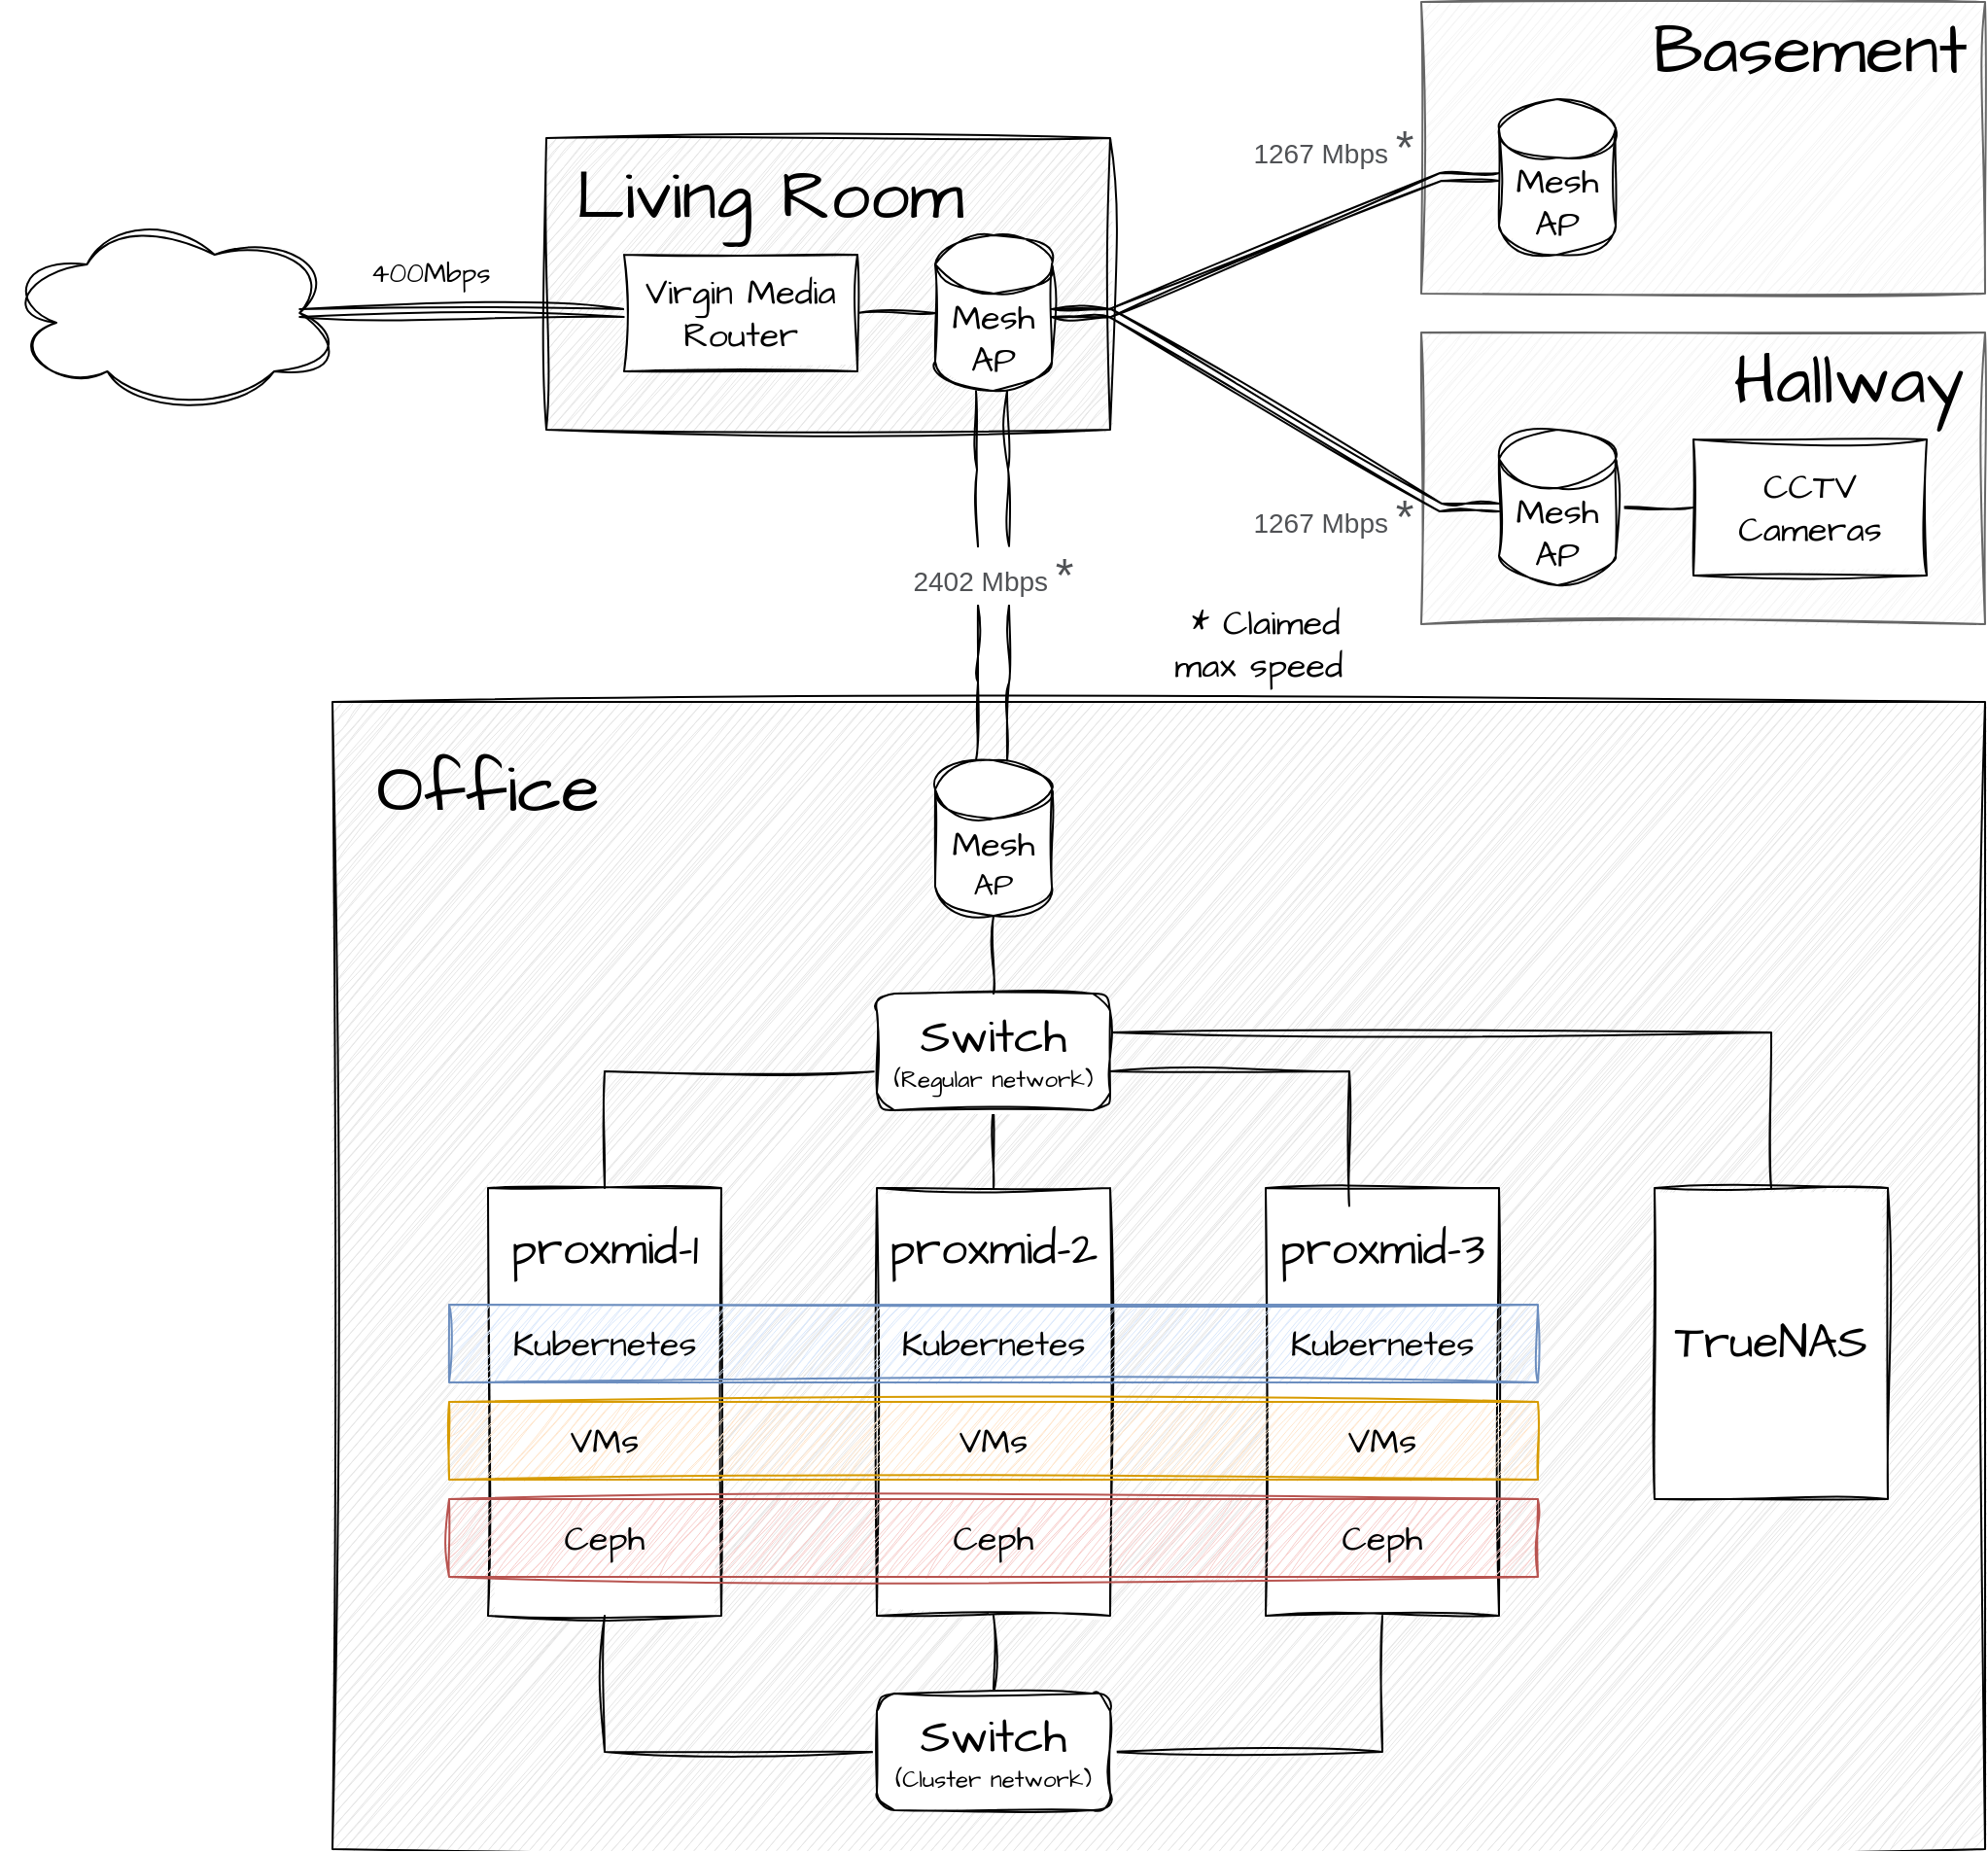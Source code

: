 <mxfile version="26.1.0">
  <diagram name="Page-1" id="xfU9pE6r9b9aJv9ZdJgF">
    <mxGraphModel dx="1227" dy="726" grid="1" gridSize="10" guides="1" tooltips="1" connect="1" arrows="1" fold="1" page="1" pageScale="1" pageWidth="827" pageHeight="1169" math="0" shadow="0">
      <root>
        <mxCell id="0" />
        <mxCell id="1" parent="0" />
        <mxCell id="U8OfBwTo37hnceXYN2hP-30" value="" style="rounded=0;whiteSpace=wrap;html=1;sketch=1;hachureGap=4;jiggle=2;curveFitting=1;fontFamily=Architects Daughter;fontSource=https%3A%2F%2Ffonts.googleapis.com%2Fcss%3Ffamily%3DArchitects%2BDaughter;fillColor=#E6E6E6;fillStyle=auto;strokeColor=default;" parent="1" vertex="1">
          <mxGeometry x="220" y="400" width="850" height="590" as="geometry" />
        </mxCell>
        <mxCell id="U8OfBwTo37hnceXYN2hP-28" value="" style="rounded=0;whiteSpace=wrap;html=1;sketch=1;hachureGap=4;jiggle=2;curveFitting=1;fontFamily=Architects Daughter;fontSource=https%3A%2F%2Ffonts.googleapis.com%2Fcss%3Ffamily%3DArchitects%2BDaughter;fillColor=#E6E6E6;" parent="1" vertex="1">
          <mxGeometry x="330" y="110" width="290" height="150" as="geometry" />
        </mxCell>
        <mxCell id="U8OfBwTo37hnceXYN2hP-2" value="&lt;font style=&quot;font-size: 24px;&quot;&gt;proxmid-1&lt;/font&gt;&lt;div&gt;&lt;font size=&quot;3&quot;&gt;&lt;br&gt;&lt;/font&gt;&lt;/div&gt;&lt;div&gt;&lt;font size=&quot;3&quot;&gt;&lt;br&gt;&lt;/font&gt;&lt;/div&gt;&lt;div&gt;&lt;font size=&quot;3&quot;&gt;&lt;br&gt;&lt;/font&gt;&lt;/div&gt;&lt;div&gt;&lt;font size=&quot;3&quot;&gt;&lt;br&gt;&lt;/font&gt;&lt;/div&gt;&lt;div&gt;&lt;font size=&quot;3&quot;&gt;&lt;br&gt;&lt;/font&gt;&lt;/div&gt;&lt;div&gt;&lt;font size=&quot;3&quot;&gt;&lt;br&gt;&lt;/font&gt;&lt;/div&gt;&lt;div&gt;&lt;font size=&quot;3&quot;&gt;&lt;br&gt;&lt;/font&gt;&lt;/div&gt;&lt;div&gt;&lt;font style=&quot;font-size: 18px;&quot;&gt;&lt;br&gt;&lt;/font&gt;&lt;/div&gt;" style="rounded=0;whiteSpace=wrap;html=1;sketch=1;hachureGap=4;jiggle=2;curveFitting=1;fontFamily=Architects Daughter;fontSource=https%3A%2F%2Ffonts.googleapis.com%2Fcss%3Ffamily%3DArchitects%2BDaughter;glass=0;" parent="1" vertex="1">
          <mxGeometry x="300" y="650" width="120" height="220" as="geometry" />
        </mxCell>
        <mxCell id="U8OfBwTo37hnceXYN2hP-4" value="&lt;font style=&quot;font-size: 24px;&quot;&gt;proxmid-3&lt;/font&gt;&lt;div&gt;&lt;font size=&quot;3&quot;&gt;&lt;br&gt;&lt;/font&gt;&lt;/div&gt;&lt;div&gt;&lt;font size=&quot;3&quot;&gt;&lt;br&gt;&lt;/font&gt;&lt;/div&gt;&lt;div&gt;&lt;font size=&quot;3&quot;&gt;&lt;br&gt;&lt;/font&gt;&lt;/div&gt;&lt;div&gt;&lt;font size=&quot;3&quot;&gt;&lt;br&gt;&lt;/font&gt;&lt;/div&gt;&lt;div&gt;&lt;font size=&quot;3&quot;&gt;&lt;br&gt;&lt;/font&gt;&lt;/div&gt;&lt;div&gt;&lt;font size=&quot;3&quot;&gt;&lt;br&gt;&lt;/font&gt;&lt;/div&gt;&lt;div&gt;&lt;font size=&quot;3&quot;&gt;&lt;br&gt;&lt;/font&gt;&lt;/div&gt;&lt;div&gt;&lt;font style=&quot;font-size: 18px;&quot;&gt;&lt;br&gt;&lt;/font&gt;&lt;/div&gt;" style="rounded=0;whiteSpace=wrap;html=1;sketch=1;hachureGap=4;jiggle=2;curveFitting=1;fontFamily=Architects Daughter;fontSource=https%3A%2F%2Ffonts.googleapis.com%2Fcss%3Ffamily%3DArchitects%2BDaughter;" parent="1" vertex="1">
          <mxGeometry x="700" y="650" width="120" height="220" as="geometry" />
        </mxCell>
        <mxCell id="U8OfBwTo37hnceXYN2hP-5" value="&lt;font style=&quot;font-size: 24px;&quot;&gt;proxmid-2&lt;/font&gt;&lt;div&gt;&lt;font size=&quot;3&quot;&gt;&lt;br&gt;&lt;/font&gt;&lt;/div&gt;&lt;div&gt;&lt;font size=&quot;3&quot;&gt;&lt;br&gt;&lt;/font&gt;&lt;/div&gt;&lt;div&gt;&lt;font size=&quot;3&quot;&gt;&lt;br&gt;&lt;/font&gt;&lt;/div&gt;&lt;div&gt;&lt;font size=&quot;3&quot;&gt;&lt;br&gt;&lt;/font&gt;&lt;/div&gt;&lt;div&gt;&lt;font size=&quot;3&quot;&gt;&lt;br&gt;&lt;/font&gt;&lt;/div&gt;&lt;div&gt;&lt;font size=&quot;3&quot;&gt;&lt;br&gt;&lt;/font&gt;&lt;/div&gt;&lt;div&gt;&lt;font size=&quot;3&quot;&gt;&lt;br&gt;&lt;/font&gt;&lt;/div&gt;&lt;div&gt;&lt;font style=&quot;font-size: 18px;&quot;&gt;&lt;br&gt;&lt;/font&gt;&lt;/div&gt;" style="rounded=0;whiteSpace=wrap;html=1;sketch=1;hachureGap=4;jiggle=2;curveFitting=1;fontFamily=Architects Daughter;fontSource=https%3A%2F%2Ffonts.googleapis.com%2Fcss%3Ffamily%3DArchitects%2BDaughter;" parent="1" vertex="1">
          <mxGeometry x="500" y="650" width="120" height="220" as="geometry" />
        </mxCell>
        <mxCell id="U8OfBwTo37hnceXYN2hP-8" style="edgeStyle=orthogonalEdgeStyle;rounded=0;sketch=1;hachureGap=4;jiggle=2;curveFitting=1;orthogonalLoop=1;jettySize=auto;html=1;fontFamily=Architects Daughter;fontSource=https%3A%2F%2Ffonts.googleapis.com%2Fcss%3Ffamily%3DArchitects%2BDaughter;startArrow=none;startFill=0;endArrow=none;" parent="1" source="U8OfBwTo37hnceXYN2hP-6" target="U8OfBwTo37hnceXYN2hP-5" edge="1">
          <mxGeometry relative="1" as="geometry" />
        </mxCell>
        <mxCell id="U8OfBwTo37hnceXYN2hP-9" style="edgeStyle=orthogonalEdgeStyle;rounded=0;sketch=1;hachureGap=4;jiggle=2;curveFitting=1;orthogonalLoop=1;jettySize=auto;html=1;fontFamily=Architects Daughter;fontSource=https%3A%2F%2Ffonts.googleapis.com%2Fcss%3Ffamily%3DArchitects%2BDaughter;endArrow=none;startFill=0;" parent="1" source="U8OfBwTo37hnceXYN2hP-6" target="U8OfBwTo37hnceXYN2hP-2" edge="1">
          <mxGeometry relative="1" as="geometry">
            <Array as="points">
              <mxPoint x="360" y="590" />
            </Array>
          </mxGeometry>
        </mxCell>
        <mxCell id="U8OfBwTo37hnceXYN2hP-21" style="edgeStyle=orthogonalEdgeStyle;rounded=0;sketch=1;hachureGap=4;jiggle=2;curveFitting=1;orthogonalLoop=1;jettySize=auto;html=1;fontFamily=Architects Daughter;fontSource=https%3A%2F%2Ffonts.googleapis.com%2Fcss%3Ffamily%3DArchitects%2BDaughter;startArrow=none;startFill=0;endArrow=none;" parent="1" source="U8OfBwTo37hnceXYN2hP-6" target="U8OfBwTo37hnceXYN2hP-19" edge="1">
          <mxGeometry relative="1" as="geometry">
            <Array as="points">
              <mxPoint x="960" y="570" />
            </Array>
          </mxGeometry>
        </mxCell>
        <mxCell id="U8OfBwTo37hnceXYN2hP-6" value="&lt;font style=&quot;font-size: 24px;&quot;&gt;Switch&lt;/font&gt;&lt;div&gt;&lt;font style=&quot;font-size: 12px;&quot;&gt;(Regular network)&lt;/font&gt;&lt;/div&gt;" style="rounded=1;whiteSpace=wrap;html=1;sketch=1;hachureGap=4;jiggle=2;curveFitting=1;fontFamily=Architects Daughter;fontSource=https%3A%2F%2Ffonts.googleapis.com%2Fcss%3Ffamily%3DArchitects%2BDaughter;" parent="1" vertex="1">
          <mxGeometry x="500" y="550" width="120" height="60" as="geometry" />
        </mxCell>
        <mxCell id="U8OfBwTo37hnceXYN2hP-11" style="edgeStyle=orthogonalEdgeStyle;rounded=0;sketch=1;hachureGap=4;jiggle=2;curveFitting=1;orthogonalLoop=1;jettySize=auto;html=1;fontFamily=Architects Daughter;fontSource=https%3A%2F%2Ffonts.googleapis.com%2Fcss%3Ffamily%3DArchitects%2BDaughter;endArrow=none;startFill=0;" parent="1" source="U8OfBwTo37hnceXYN2hP-7" target="U8OfBwTo37hnceXYN2hP-2" edge="1">
          <mxGeometry relative="1" as="geometry" />
        </mxCell>
        <mxCell id="U8OfBwTo37hnceXYN2hP-12" style="edgeStyle=orthogonalEdgeStyle;rounded=0;sketch=1;hachureGap=4;jiggle=2;curveFitting=1;orthogonalLoop=1;jettySize=auto;html=1;fontFamily=Architects Daughter;fontSource=https%3A%2F%2Ffonts.googleapis.com%2Fcss%3Ffamily%3DArchitects%2BDaughter;endArrow=none;startFill=0;" parent="1" source="U8OfBwTo37hnceXYN2hP-7" target="U8OfBwTo37hnceXYN2hP-5" edge="1">
          <mxGeometry relative="1" as="geometry" />
        </mxCell>
        <mxCell id="U8OfBwTo37hnceXYN2hP-13" style="edgeStyle=orthogonalEdgeStyle;rounded=0;sketch=1;hachureGap=4;jiggle=2;curveFitting=1;orthogonalLoop=1;jettySize=auto;html=1;fontFamily=Architects Daughter;fontSource=https%3A%2F%2Ffonts.googleapis.com%2Fcss%3Ffamily%3DArchitects%2BDaughter;endArrow=none;startFill=0;" parent="1" source="U8OfBwTo37hnceXYN2hP-7" target="U8OfBwTo37hnceXYN2hP-4" edge="1">
          <mxGeometry relative="1" as="geometry" />
        </mxCell>
        <mxCell id="U8OfBwTo37hnceXYN2hP-7" value="&lt;font style=&quot;font-size: 24px;&quot;&gt;Switch&lt;/font&gt;&lt;div&gt;(Cluster network)&lt;/div&gt;" style="rounded=1;whiteSpace=wrap;html=1;sketch=1;hachureGap=4;jiggle=2;curveFitting=1;fontFamily=Architects Daughter;fontSource=https%3A%2F%2Ffonts.googleapis.com%2Fcss%3Ffamily%3DArchitects%2BDaughter;" parent="1" vertex="1">
          <mxGeometry x="500" y="910" width="120" height="60" as="geometry" />
        </mxCell>
        <mxCell id="U8OfBwTo37hnceXYN2hP-10" style="edgeStyle=orthogonalEdgeStyle;rounded=0;sketch=1;hachureGap=4;jiggle=2;curveFitting=1;orthogonalLoop=1;jettySize=auto;html=1;entryX=0.358;entryY=0.042;entryDx=0;entryDy=0;entryPerimeter=0;fontFamily=Architects Daughter;fontSource=https%3A%2F%2Ffonts.googleapis.com%2Fcss%3Ffamily%3DArchitects%2BDaughter;startArrow=none;startFill=0;endArrow=none;" parent="1" source="U8OfBwTo37hnceXYN2hP-6" target="U8OfBwTo37hnceXYN2hP-4" edge="1">
          <mxGeometry relative="1" as="geometry">
            <Array as="points">
              <mxPoint x="743" y="590" />
            </Array>
          </mxGeometry>
        </mxCell>
        <mxCell id="U8OfBwTo37hnceXYN2hP-15" style="edgeStyle=orthogonalEdgeStyle;rounded=0;sketch=1;hachureGap=4;jiggle=2;curveFitting=1;orthogonalLoop=1;jettySize=auto;html=1;fontFamily=Architects Daughter;fontSource=https%3A%2F%2Ffonts.googleapis.com%2Fcss%3Ffamily%3DArchitects%2BDaughter;endArrow=none;startFill=0;" parent="1" source="U8OfBwTo37hnceXYN2hP-14" target="U8OfBwTo37hnceXYN2hP-6" edge="1">
          <mxGeometry relative="1" as="geometry" />
        </mxCell>
        <mxCell id="U8OfBwTo37hnceXYN2hP-14" value="&lt;div&gt;&lt;font style=&quot;font-size: 18px;&quot;&gt;Mesh&lt;/font&gt;&lt;/div&gt;&lt;div&gt;&lt;font size=&quot;3&quot;&gt;AP&lt;/font&gt;&lt;/div&gt;" style="shape=cylinder3;whiteSpace=wrap;html=1;boundedLbl=1;backgroundOutline=1;size=15;sketch=1;hachureGap=4;jiggle=2;curveFitting=1;fontFamily=Architects Daughter;fontSource=https%3A%2F%2Ffonts.googleapis.com%2Fcss%3Ffamily%3DArchitects%2BDaughter;" parent="1" vertex="1">
          <mxGeometry x="530" y="430" width="60" height="80" as="geometry" />
        </mxCell>
        <mxCell id="U8OfBwTo37hnceXYN2hP-16" value="" style="rounded=0;whiteSpace=wrap;html=1;sketch=1;hachureGap=4;jiggle=2;curveFitting=1;fontFamily=Architects Daughter;fontSource=https%3A%2F%2Ffonts.googleapis.com%2Fcss%3Ffamily%3DArchitects%2BDaughter;fillColor=#f8cecc;strokeColor=#b85450;" parent="1" vertex="1">
          <mxGeometry x="280" y="810" width="560" height="40" as="geometry" />
        </mxCell>
        <mxCell id="U8OfBwTo37hnceXYN2hP-18" value="&lt;span style=&quot;caret-color: rgba(0, 0, 0, 0); color: rgba(0, 0, 0, 0); font-family: monospace; font-size: 0px; text-align: start; white-space: nowrap;&quot;&gt;%3CmxGraphModel%3E%3Croot%3E%3CmxCell%20id%3D%220%22%2F%3E%3CmxCell%20id%3D%221%22%20parent%3D%220%22%2F%3E%3CmxCell%20id%3D%222%22%20value%3D%22%26lt%3Bfont%20style%3D%26quot%3Bfont-size%3A%2018px%3B%26quot%3B%26gt%3BCeph%26lt%3B%2Ffont%26gt%3B%22%20style%3D%22text%3Bhtml%3D1%3Balign%3Dcenter%3BverticalAlign%3Dmiddle%3BwhiteSpace%3Dwrap%3Brounded%3D0%3BfontFamily%3DArchitects%20Daughter%3BfontSource%3Dhttps%253A%252F%252Ffonts.googleapis.com%252Fcss%253Ffamily%253DArchitects%252BDaughter%3B%22%20vertex%3D%221%22%20parent%3D%221%22%3E%3CmxGeometry%20x%3D%22450%22%20y%3D%22815%22%20width%3D%2260%22%20height%3D%2230%22%20as%3D%22geometry%22%2F%3E%3C%2FmxCell%3E%3C%2Froot%3E%3C%2FmxGraphModel%3E&lt;/span&gt;" style="rounded=0;whiteSpace=wrap;html=1;sketch=1;hachureGap=4;jiggle=2;curveFitting=1;fontFamily=Architects Daughter;fontSource=https%3A%2F%2Ffonts.googleapis.com%2Fcss%3Ffamily%3DArchitects%2BDaughter;fillColor=#ffe6cc;strokeColor=#d79b00;" parent="1" vertex="1">
          <mxGeometry x="280" y="760" width="560" height="40" as="geometry" />
        </mxCell>
        <mxCell id="U8OfBwTo37hnceXYN2hP-19" value="&lt;div&gt;&lt;font style=&quot;font-size: 24px;&quot;&gt;TrueNAS&lt;/font&gt;&lt;/div&gt;" style="rounded=0;whiteSpace=wrap;html=1;sketch=1;hachureGap=4;jiggle=2;curveFitting=1;fontFamily=Architects Daughter;fontSource=https%3A%2F%2Ffonts.googleapis.com%2Fcss%3Ffamily%3DArchitects%2BDaughter;" parent="1" vertex="1">
          <mxGeometry x="900" y="650" width="120" height="160" as="geometry" />
        </mxCell>
        <mxCell id="U8OfBwTo37hnceXYN2hP-22" value="&lt;font style=&quot;font-size: 18px;&quot;&gt;Mesh AP&lt;/font&gt;" style="shape=cylinder3;whiteSpace=wrap;html=1;boundedLbl=1;backgroundOutline=1;size=15;sketch=1;hachureGap=4;jiggle=2;curveFitting=1;fontFamily=Architects Daughter;fontSource=https%3A%2F%2Ffonts.googleapis.com%2Fcss%3Ffamily%3DArchitects%2BDaughter;" parent="1" vertex="1">
          <mxGeometry x="530" y="160" width="60" height="80" as="geometry" />
        </mxCell>
        <mxCell id="U8OfBwTo37hnceXYN2hP-24" style="edgeStyle=orthogonalEdgeStyle;rounded=0;sketch=1;hachureGap=4;jiggle=2;curveFitting=1;orthogonalLoop=1;jettySize=auto;html=1;fontFamily=Architects Daughter;fontSource=https%3A%2F%2Ffonts.googleapis.com%2Fcss%3Ffamily%3DArchitects%2BDaughter;endArrow=none;startFill=0;" parent="1" source="U8OfBwTo37hnceXYN2hP-26" target="U8OfBwTo37hnceXYN2hP-22" edge="1">
          <mxGeometry relative="1" as="geometry" />
        </mxCell>
        <mxCell id="U8OfBwTo37hnceXYN2hP-23" value="" style="ellipse;shape=cloud;whiteSpace=wrap;html=1;sketch=1;hachureGap=4;jiggle=2;curveFitting=1;fontFamily=Architects Daughter;fontSource=https%3A%2F%2Ffonts.googleapis.com%2Fcss%3Ffamily%3DArchitects%2BDaughter;" parent="1" vertex="1">
          <mxGeometry x="50" y="150" width="175" height="100" as="geometry" />
        </mxCell>
        <mxCell id="U8OfBwTo37hnceXYN2hP-25" style="edgeStyle=orthogonalEdgeStyle;rounded=0;sketch=1;hachureGap=4;jiggle=2;curveFitting=1;orthogonalLoop=1;jettySize=auto;html=1;entryX=0.5;entryY=0;entryDx=0;entryDy=0;entryPerimeter=0;fontFamily=Architects Daughter;fontSource=https%3A%2F%2Ffonts.googleapis.com%2Fcss%3Ffamily%3DArchitects%2BDaughter;curved=0;shape=link;exitX=0.5;exitY=1;exitDx=0;exitDy=0;exitPerimeter=0;endArrow=none;startFill=0;width=16;" parent="1" source="1xIR8QWK2N-v2XUJRnLr-8" edge="1">
          <mxGeometry relative="1" as="geometry">
            <mxPoint x="559" y="240" as="sourcePoint" />
            <mxPoint x="559" y="430" as="targetPoint" />
          </mxGeometry>
        </mxCell>
        <mxCell id="U8OfBwTo37hnceXYN2hP-27" value="" style="edgeStyle=orthogonalEdgeStyle;rounded=0;sketch=1;hachureGap=4;jiggle=2;curveFitting=1;orthogonalLoop=1;jettySize=auto;html=1;fontFamily=Architects Daughter;fontSource=https%3A%2F%2Ffonts.googleapis.com%2Fcss%3Ffamily%3DArchitects%2BDaughter;shape=link;exitX=0.875;exitY=0.5;exitDx=0;exitDy=0;exitPerimeter=0;" parent="1" source="U8OfBwTo37hnceXYN2hP-23" target="U8OfBwTo37hnceXYN2hP-26" edge="1">
          <mxGeometry relative="1" as="geometry">
            <mxPoint x="295" y="190" as="sourcePoint" />
            <mxPoint x="575" y="190" as="targetPoint" />
          </mxGeometry>
        </mxCell>
        <mxCell id="1xIR8QWK2N-v2XUJRnLr-1" value="&lt;font style=&quot;font-size: 14px;&quot;&gt;400Mbps&lt;/font&gt;" style="edgeLabel;html=1;align=center;verticalAlign=middle;resizable=0;points=[];sketch=1;hachureGap=4;jiggle=2;curveFitting=1;fontFamily=Architects Daughter;fontSource=https%3A%2F%2Ffonts.googleapis.com%2Fcss%3Ffamily%3DArchitects%2BDaughter;" vertex="1" connectable="0" parent="U8OfBwTo37hnceXYN2hP-27">
          <mxGeometry x="-0.151" y="6" relative="1" as="geometry">
            <mxPoint x="-4" y="-14" as="offset" />
          </mxGeometry>
        </mxCell>
        <mxCell id="U8OfBwTo37hnceXYN2hP-26" value="&lt;font style=&quot;font-size: 18px;&quot;&gt;Virgin Media Router&lt;/font&gt;" style="rounded=0;whiteSpace=wrap;html=1;sketch=1;hachureGap=4;jiggle=2;curveFitting=1;fontFamily=Architects Daughter;fontSource=https%3A%2F%2Ffonts.googleapis.com%2Fcss%3Ffamily%3DArchitects%2BDaughter;" parent="1" vertex="1">
          <mxGeometry x="370" y="170" width="120" height="60" as="geometry" />
        </mxCell>
        <mxCell id="U8OfBwTo37hnceXYN2hP-29" value="&lt;font style=&quot;font-size: 36px;&quot;&gt;Living Room&lt;/font&gt;" style="text;html=1;align=center;verticalAlign=middle;whiteSpace=wrap;rounded=0;fontFamily=Architects Daughter;fontSource=https%3A%2F%2Ffonts.googleapis.com%2Fcss%3Ffamily%3DArchitects%2BDaughter;" parent="1" vertex="1">
          <mxGeometry x="330" y="125" width="230" height="30" as="geometry" />
        </mxCell>
        <mxCell id="U8OfBwTo37hnceXYN2hP-31" value="&lt;font style=&quot;font-size: 36px;&quot;&gt;Office&lt;/font&gt;" style="text;html=1;align=center;verticalAlign=middle;whiteSpace=wrap;rounded=0;fontFamily=Architects Daughter;fontSource=https%3A%2F%2Ffonts.googleapis.com%2Fcss%3Ffamily%3DArchitects%2BDaughter;" parent="1" vertex="1">
          <mxGeometry x="270" y="430" width="60" height="30" as="geometry" />
        </mxCell>
        <mxCell id="U8OfBwTo37hnceXYN2hP-32" value="" style="rounded=0;whiteSpace=wrap;html=1;sketch=1;hachureGap=4;jiggle=2;curveFitting=1;fontFamily=Architects Daughter;fontSource=https%3A%2F%2Ffonts.googleapis.com%2Fcss%3Ffamily%3DArchitects%2BDaughter;fillColor=#f5f5f5;strokeColor=#666666;fontColor=#333333;" parent="1" vertex="1">
          <mxGeometry x="780" y="210" width="290" height="150" as="geometry" />
        </mxCell>
        <mxCell id="U8OfBwTo37hnceXYN2hP-43" style="edgeStyle=orthogonalEdgeStyle;rounded=0;sketch=1;hachureGap=4;jiggle=2;curveFitting=1;orthogonalLoop=1;jettySize=auto;html=1;fontFamily=Architects Daughter;fontSource=https%3A%2F%2Ffonts.googleapis.com%2Fcss%3Ffamily%3DArchitects%2BDaughter;endArrow=none;startFill=0;" parent="1" source="U8OfBwTo37hnceXYN2hP-33" target="U8OfBwTo37hnceXYN2hP-35" edge="1">
          <mxGeometry relative="1" as="geometry" />
        </mxCell>
        <mxCell id="U8OfBwTo37hnceXYN2hP-33" value="&lt;font style=&quot;font-size: 18px;&quot;&gt;Mesh AP&lt;/font&gt;" style="shape=cylinder3;whiteSpace=wrap;html=1;boundedLbl=1;backgroundOutline=1;size=15;sketch=1;hachureGap=4;jiggle=2;curveFitting=1;fontFamily=Architects Daughter;fontSource=https%3A%2F%2Ffonts.googleapis.com%2Fcss%3Ffamily%3DArchitects%2BDaughter;" parent="1" vertex="1">
          <mxGeometry x="820" y="260" width="60" height="80" as="geometry" />
        </mxCell>
        <mxCell id="U8OfBwTo37hnceXYN2hP-34" value="&lt;font style=&quot;font-size: 36px;&quot;&gt;Hallway&lt;/font&gt;" style="text;html=1;align=center;verticalAlign=middle;whiteSpace=wrap;rounded=0;fontFamily=Architects Daughter;fontSource=https%3A%2F%2Ffonts.googleapis.com%2Fcss%3Ffamily%3DArchitects%2BDaughter;" parent="1" vertex="1">
          <mxGeometry x="970" y="220" width="60" height="30" as="geometry" />
        </mxCell>
        <mxCell id="U8OfBwTo37hnceXYN2hP-35" value="&lt;font style=&quot;font-size: 18px;&quot;&gt;CCTV Cameras&lt;/font&gt;" style="rounded=0;whiteSpace=wrap;html=1;sketch=1;hachureGap=4;jiggle=2;curveFitting=1;fontFamily=Architects Daughter;fontSource=https%3A%2F%2Ffonts.googleapis.com%2Fcss%3Ffamily%3DArchitects%2BDaughter;" parent="1" vertex="1">
          <mxGeometry x="920" y="265" width="120" height="70" as="geometry" />
        </mxCell>
        <mxCell id="U8OfBwTo37hnceXYN2hP-36" value="" style="rounded=0;whiteSpace=wrap;html=1;sketch=1;hachureGap=4;jiggle=2;curveFitting=1;fontFamily=Architects Daughter;fontSource=https%3A%2F%2Ffonts.googleapis.com%2Fcss%3Ffamily%3DArchitects%2BDaughter;fillColor=#f5f5f5;strokeColor=#666666;fontColor=#333333;" parent="1" vertex="1">
          <mxGeometry x="780" y="40" width="290" height="150" as="geometry" />
        </mxCell>
        <mxCell id="U8OfBwTo37hnceXYN2hP-37" value="&lt;font style=&quot;font-size: 18px;&quot;&gt;Mesh AP&lt;/font&gt;" style="shape=cylinder3;whiteSpace=wrap;html=1;boundedLbl=1;backgroundOutline=1;size=15;sketch=1;hachureGap=4;jiggle=2;curveFitting=1;fontFamily=Architects Daughter;fontSource=https%3A%2F%2Ffonts.googleapis.com%2Fcss%3Ffamily%3DArchitects%2BDaughter;" parent="1" vertex="1">
          <mxGeometry x="820" y="90" width="60" height="80" as="geometry" />
        </mxCell>
        <mxCell id="U8OfBwTo37hnceXYN2hP-38" value="&lt;font style=&quot;font-size: 36px;&quot;&gt;Basement&lt;/font&gt;" style="text;html=1;align=center;verticalAlign=middle;whiteSpace=wrap;rounded=0;fontFamily=Architects Daughter;fontSource=https%3A%2F%2Ffonts.googleapis.com%2Fcss%3Ffamily%3DArchitects%2BDaughter;" parent="1" vertex="1">
          <mxGeometry x="950" y="50" width="60" height="30" as="geometry" />
        </mxCell>
        <mxCell id="U8OfBwTo37hnceXYN2hP-44" value="" style="rounded=0;whiteSpace=wrap;html=1;sketch=1;hachureGap=4;jiggle=2;curveFitting=1;fontFamily=Architects Daughter;fontSource=https%3A%2F%2Ffonts.googleapis.com%2Fcss%3Ffamily%3DArchitects%2BDaughter;fillColor=#dae8fc;strokeColor=#6c8ebf;" parent="1" vertex="1">
          <mxGeometry x="280" y="710" width="560" height="40" as="geometry" />
        </mxCell>
        <mxCell id="TelUifXL3P2J1JTy18Ay-1" value="&lt;font style=&quot;font-size: 18px;&quot;&gt;Ceph&lt;/font&gt;" style="text;html=1;align=center;verticalAlign=middle;whiteSpace=wrap;rounded=0;fontFamily=Architects Daughter;fontSource=https%3A%2F%2Ffonts.googleapis.com%2Fcss%3Ffamily%3DArchitects%2BDaughter;" parent="1" vertex="1">
          <mxGeometry x="530" y="815" width="60" height="30" as="geometry" />
        </mxCell>
        <mxCell id="TelUifXL3P2J1JTy18Ay-2" value="&lt;font style=&quot;font-size: 18px;&quot;&gt;Ceph&lt;/font&gt;" style="text;html=1;align=center;verticalAlign=middle;whiteSpace=wrap;rounded=0;fontFamily=Architects Daughter;fontSource=https%3A%2F%2Ffonts.googleapis.com%2Fcss%3Ffamily%3DArchitects%2BDaughter;" parent="1" vertex="1">
          <mxGeometry x="730" y="815" width="60" height="30" as="geometry" />
        </mxCell>
        <mxCell id="TelUifXL3P2J1JTy18Ay-3" value="&lt;font style=&quot;font-size: 18px;&quot;&gt;Ceph&lt;/font&gt;" style="text;html=1;align=center;verticalAlign=middle;whiteSpace=wrap;rounded=0;fontFamily=Architects Daughter;fontSource=https%3A%2F%2Ffonts.googleapis.com%2Fcss%3Ffamily%3DArchitects%2BDaughter;" parent="1" vertex="1">
          <mxGeometry x="330" y="815" width="60" height="30" as="geometry" />
        </mxCell>
        <mxCell id="TelUifXL3P2J1JTy18Ay-4" value="&lt;font style=&quot;font-size: 18px;&quot;&gt;VMs&lt;/font&gt;" style="text;html=1;align=center;verticalAlign=middle;whiteSpace=wrap;rounded=0;fontFamily=Architects Daughter;fontSource=https%3A%2F%2Ffonts.googleapis.com%2Fcss%3Ffamily%3DArchitects%2BDaughter;" parent="1" vertex="1">
          <mxGeometry x="530" y="765" width="60" height="30" as="geometry" />
        </mxCell>
        <mxCell id="TelUifXL3P2J1JTy18Ay-5" value="&lt;font style=&quot;font-size: 18px;&quot;&gt;VMs&lt;/font&gt;" style="text;html=1;align=center;verticalAlign=middle;whiteSpace=wrap;rounded=0;fontFamily=Architects Daughter;fontSource=https%3A%2F%2Ffonts.googleapis.com%2Fcss%3Ffamily%3DArchitects%2BDaughter;" parent="1" vertex="1">
          <mxGeometry x="330" y="765" width="60" height="30" as="geometry" />
        </mxCell>
        <mxCell id="TelUifXL3P2J1JTy18Ay-6" value="&lt;font style=&quot;font-size: 18px;&quot;&gt;VMs&lt;/font&gt;" style="text;html=1;align=center;verticalAlign=middle;whiteSpace=wrap;rounded=0;fontFamily=Architects Daughter;fontSource=https%3A%2F%2Ffonts.googleapis.com%2Fcss%3Ffamily%3DArchitects%2BDaughter;" parent="1" vertex="1">
          <mxGeometry x="730" y="765" width="60" height="30" as="geometry" />
        </mxCell>
        <mxCell id="TelUifXL3P2J1JTy18Ay-7" value="&lt;font style=&quot;font-size: 18px;&quot;&gt;Kubernetes&lt;/font&gt;" style="text;html=1;align=center;verticalAlign=middle;whiteSpace=wrap;rounded=0;fontFamily=Architects Daughter;fontSource=https%3A%2F%2Ffonts.googleapis.com%2Fcss%3Ffamily%3DArchitects%2BDaughter;" parent="1" vertex="1">
          <mxGeometry x="530" y="715" width="60" height="30" as="geometry" />
        </mxCell>
        <mxCell id="TelUifXL3P2J1JTy18Ay-8" value="&lt;font style=&quot;font-size: 18px;&quot;&gt;Kubernetes&lt;/font&gt;" style="text;html=1;align=center;verticalAlign=middle;whiteSpace=wrap;rounded=0;fontFamily=Architects Daughter;fontSource=https%3A%2F%2Ffonts.googleapis.com%2Fcss%3Ffamily%3DArchitects%2BDaughter;" parent="1" vertex="1">
          <mxGeometry x="330" y="715" width="60" height="30" as="geometry" />
        </mxCell>
        <mxCell id="TelUifXL3P2J1JTy18Ay-9" value="&lt;font style=&quot;font-size: 18px;&quot;&gt;Kubernetes&lt;/font&gt;" style="text;html=1;align=center;verticalAlign=middle;whiteSpace=wrap;rounded=0;fontFamily=Architects Daughter;fontSource=https%3A%2F%2Ffonts.googleapis.com%2Fcss%3Ffamily%3DArchitects%2BDaughter;" parent="1" vertex="1">
          <mxGeometry x="730" y="715" width="60" height="30" as="geometry" />
        </mxCell>
        <mxCell id="1xIR8QWK2N-v2XUJRnLr-3" value="&lt;span style=&quot;font-size: 14px; caret-color: rgb(80, 82, 85); color: rgb(80, 82, 85); font-family: AktivGrotesk-Corp, Helvetica, sans-serif; text-align: left; -webkit-text-stroke-color: light-dark(rgba(0, 0, 0, 0), rgb(237, 237, 237)); -webkit-text-stroke-width: 1px; background-color: rgb(255, 255, 255);&quot;&gt;1267 Mbps &lt;/span&gt;&lt;span style=&quot;caret-color: rgb(80, 82, 85); color: rgb(80, 82, 85); font-family: AktivGrotesk-Corp, Helvetica, sans-serif; text-align: left; -webkit-text-stroke-color: light-dark(rgba(0, 0, 0, 0), rgb(237, 237, 237)); -webkit-text-stroke-width: 1px; background-color: rgb(255, 255, 255);&quot;&gt;&lt;font style=&quot;font-size: 24px;&quot;&gt;*&lt;/font&gt;&lt;/span&gt;" style="text;html=1;align=center;verticalAlign=middle;whiteSpace=wrap;rounded=0;fontFamily=Architects Daughter;fontSource=https%3A%2F%2Ffonts.googleapis.com%2Fcss%3Ffamily%3DArchitects%2BDaughter;" vertex="1" parent="1">
          <mxGeometry x="670" y="290" width="130" height="30" as="geometry" />
        </mxCell>
        <mxCell id="1xIR8QWK2N-v2XUJRnLr-9" value="" style="edgeStyle=orthogonalEdgeStyle;rounded=0;sketch=1;hachureGap=4;jiggle=2;curveFitting=1;orthogonalLoop=1;jettySize=auto;html=1;entryX=0.5;entryY=0;entryDx=0;entryDy=0;entryPerimeter=0;fontFamily=Architects Daughter;fontSource=https%3A%2F%2Ffonts.googleapis.com%2Fcss%3Ffamily%3DArchitects%2BDaughter;curved=0;shape=link;exitX=0.5;exitY=1;exitDx=0;exitDy=0;exitPerimeter=0;endArrow=none;startFill=0;width=16;" edge="1" parent="1" target="1xIR8QWK2N-v2XUJRnLr-8">
          <mxGeometry relative="1" as="geometry">
            <mxPoint x="559" y="240" as="sourcePoint" />
            <mxPoint x="559" y="430" as="targetPoint" />
          </mxGeometry>
        </mxCell>
        <mxCell id="1xIR8QWK2N-v2XUJRnLr-8" value="&lt;div style=&quot;white-space: nowrap; background-color: rgb(255, 255, 255);&quot;&gt;&lt;span style=&quot;white-space: normal; caret-color: rgb(80, 82, 85); color: rgb(80, 82, 85); font-family: AktivGrotesk-Corp, Helvetica, sans-serif; text-align: left; -webkit-text-stroke-color: rgba(0, 0, 0, 0); -webkit-text-stroke-width: 1px;&quot;&gt;&lt;font style=&quot;font-size: 14px;&quot;&gt;2402&lt;/font&gt;&lt;font style=&quot;font-size: 14px;&quot;&gt;&amp;nbsp;Mbps&amp;nbsp;&lt;/font&gt;&lt;/span&gt;&lt;span style=&quot;caret-color: rgb(80, 82, 85); color: rgb(80, 82, 85); font-family: AktivGrotesk-Corp, Helvetica, sans-serif; text-align: left; -webkit-text-stroke-color: rgba(0, 0, 0, 0); -webkit-text-stroke-width: 1px; white-space: normal;&quot;&gt;&lt;font style=&quot;font-size: 24px;&quot;&gt;*&lt;/font&gt;&lt;/span&gt;&lt;/div&gt;" style="text;html=1;align=center;verticalAlign=middle;whiteSpace=wrap;rounded=0;fontFamily=Architects Daughter;fontSource=https%3A%2F%2Ffonts.googleapis.com%2Fcss%3Ffamily%3DArchitects%2BDaughter;" vertex="1" parent="1">
          <mxGeometry x="495" y="320" width="130" height="30" as="geometry" />
        </mxCell>
        <mxCell id="1xIR8QWK2N-v2XUJRnLr-11" value="&lt;span style=&quot;font-size: 14px; caret-color: rgb(80, 82, 85); color: rgb(80, 82, 85); font-family: AktivGrotesk-Corp, Helvetica, sans-serif; text-align: left; -webkit-text-stroke-color: light-dark(rgba(0, 0, 0, 0), rgb(237, 237, 237)); -webkit-text-stroke-width: 1px; background-color: rgb(255, 255, 255);&quot;&gt;1267 Mbps &lt;/span&gt;&lt;span style=&quot;caret-color: rgb(80, 82, 85); color: rgb(80, 82, 85); font-family: AktivGrotesk-Corp, Helvetica, sans-serif; text-align: left; -webkit-text-stroke-color: light-dark(rgba(0, 0, 0, 0), rgb(237, 237, 237)); -webkit-text-stroke-width: 1px; background-color: rgb(255, 255, 255);&quot;&gt;&lt;font style=&quot;font-size: 24px;&quot;&gt;*&lt;/font&gt;&lt;/span&gt;" style="text;html=1;align=center;verticalAlign=middle;whiteSpace=wrap;rounded=0;fontFamily=Architects Daughter;fontSource=https%3A%2F%2Ffonts.googleapis.com%2Fcss%3Ffamily%3DArchitects%2BDaughter;" vertex="1" parent="1">
          <mxGeometry x="670" y="100" width="130" height="30" as="geometry" />
        </mxCell>
        <mxCell id="1xIR8QWK2N-v2XUJRnLr-13" value="&lt;font style=&quot;font-size: 18px;&quot;&gt;* Claimed&lt;/font&gt;&lt;div&gt;&lt;font style=&quot;font-size: 18px;&quot;&gt;max speed&amp;nbsp;&lt;/font&gt;&lt;/div&gt;" style="text;html=1;align=center;verticalAlign=middle;whiteSpace=wrap;rounded=0;fontFamily=Architects Daughter;fontSource=https%3A%2F%2Ffonts.googleapis.com%2Fcss%3Ffamily%3DArchitects%2BDaughter;" vertex="1" parent="1">
          <mxGeometry x="630" y="340" width="140" height="60" as="geometry" />
        </mxCell>
        <mxCell id="U8OfBwTo37hnceXYN2hP-40" style="edgeStyle=entityRelationEdgeStyle;rounded=0;sketch=1;hachureGap=4;jiggle=2;curveFitting=1;orthogonalLoop=1;jettySize=auto;html=1;fontFamily=Architects Daughter;fontSource=https%3A%2F%2Ffonts.googleapis.com%2Fcss%3Ffamily%3DArchitects%2BDaughter;shape=link;" parent="1" source="U8OfBwTo37hnceXYN2hP-22" target="U8OfBwTo37hnceXYN2hP-33" edge="1">
          <mxGeometry relative="1" as="geometry" />
        </mxCell>
        <mxCell id="U8OfBwTo37hnceXYN2hP-41" style="rounded=0;sketch=1;hachureGap=4;jiggle=2;curveFitting=1;orthogonalLoop=1;jettySize=auto;html=1;entryX=0;entryY=0.5;entryDx=0;entryDy=0;entryPerimeter=0;fontFamily=Architects Daughter;fontSource=https%3A%2F%2Ffonts.googleapis.com%2Fcss%3Ffamily%3DArchitects%2BDaughter;shape=link;edgeStyle=entityRelationEdgeStyle;" parent="1" source="U8OfBwTo37hnceXYN2hP-22" target="U8OfBwTo37hnceXYN2hP-37" edge="1">
          <mxGeometry relative="1" as="geometry" />
        </mxCell>
      </root>
    </mxGraphModel>
  </diagram>
</mxfile>

